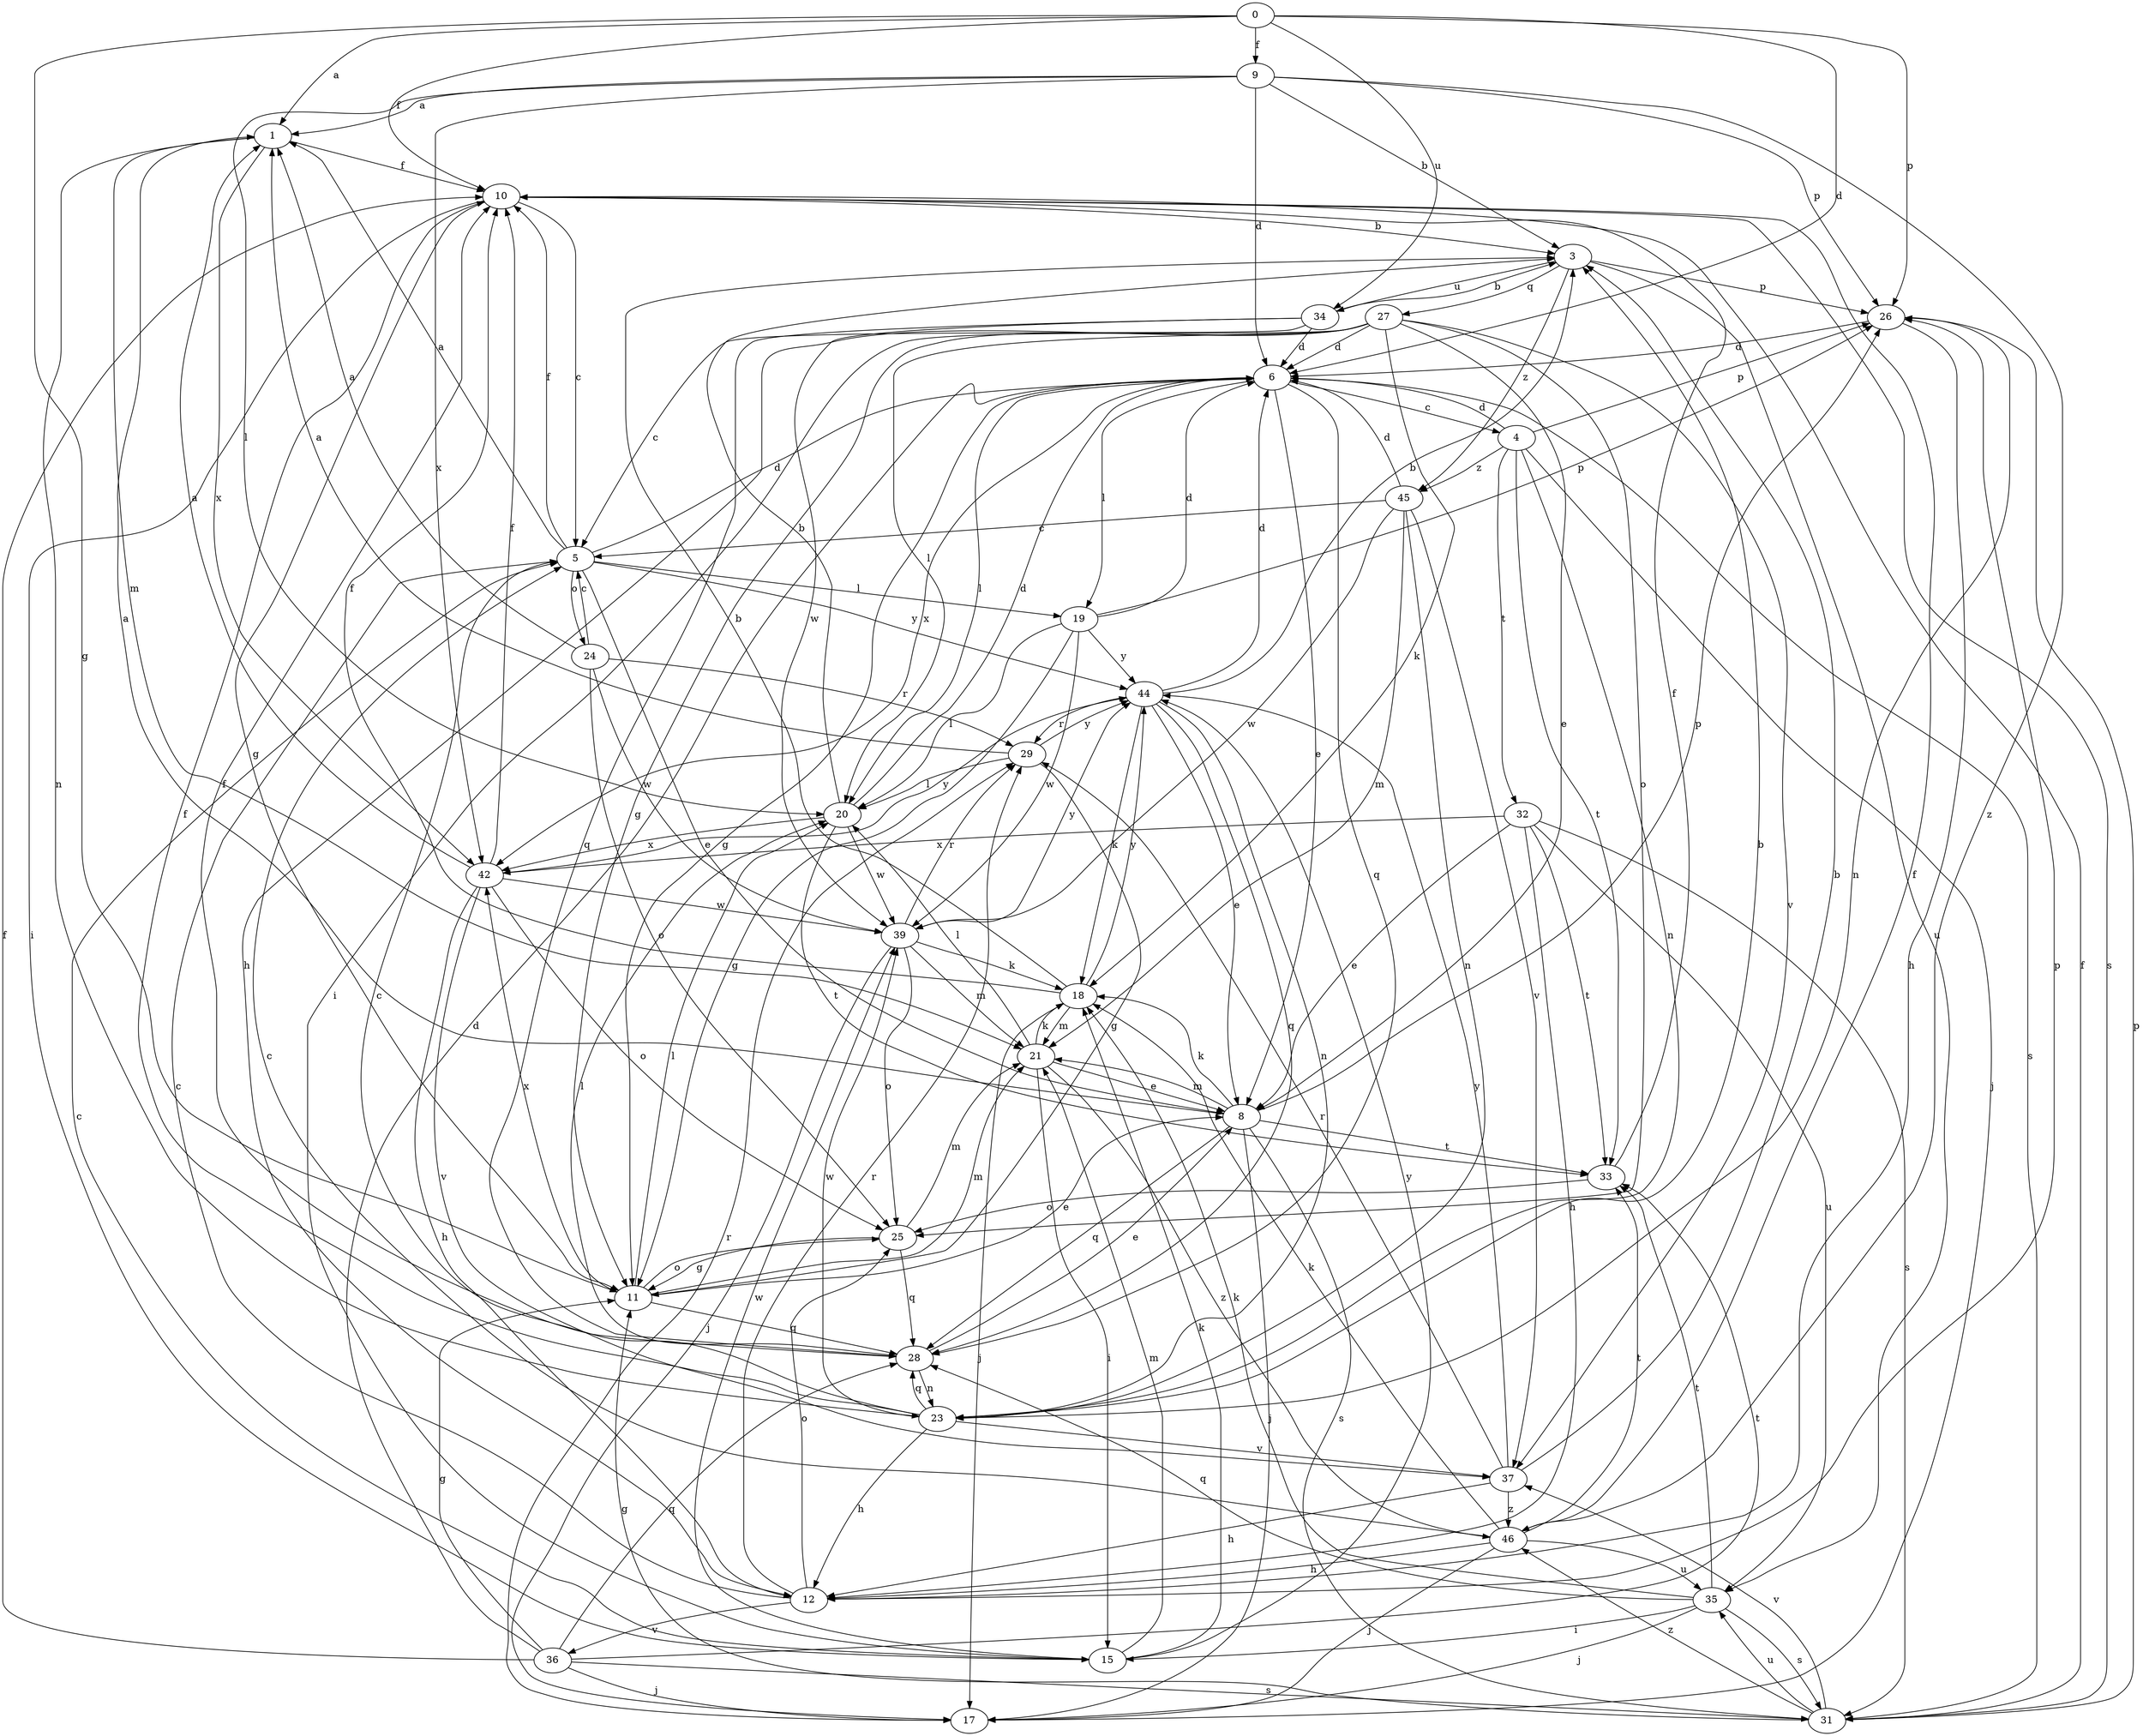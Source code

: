 strict digraph  {
0;
1;
3;
4;
5;
6;
8;
9;
10;
11;
12;
15;
17;
18;
19;
20;
21;
23;
24;
25;
26;
27;
28;
29;
31;
32;
33;
34;
35;
36;
37;
39;
42;
44;
45;
46;
0 -> 1  [label=a];
0 -> 6  [label=d];
0 -> 9  [label=f];
0 -> 10  [label=f];
0 -> 11  [label=g];
0 -> 26  [label=p];
0 -> 34  [label=u];
1 -> 10  [label=f];
1 -> 21  [label=m];
1 -> 23  [label=n];
1 -> 42  [label=x];
3 -> 26  [label=p];
3 -> 27  [label=q];
3 -> 34  [label=u];
3 -> 35  [label=u];
3 -> 45  [label=z];
4 -> 6  [label=d];
4 -> 17  [label=j];
4 -> 23  [label=n];
4 -> 26  [label=p];
4 -> 32  [label=t];
4 -> 33  [label=t];
4 -> 45  [label=z];
5 -> 1  [label=a];
5 -> 6  [label=d];
5 -> 8  [label=e];
5 -> 10  [label=f];
5 -> 19  [label=l];
5 -> 24  [label=o];
5 -> 44  [label=y];
6 -> 4  [label=c];
6 -> 8  [label=e];
6 -> 11  [label=g];
6 -> 19  [label=l];
6 -> 20  [label=l];
6 -> 28  [label=q];
6 -> 31  [label=s];
6 -> 42  [label=x];
8 -> 1  [label=a];
8 -> 17  [label=j];
8 -> 18  [label=k];
8 -> 21  [label=m];
8 -> 26  [label=p];
8 -> 28  [label=q];
8 -> 31  [label=s];
8 -> 33  [label=t];
9 -> 1  [label=a];
9 -> 3  [label=b];
9 -> 6  [label=d];
9 -> 20  [label=l];
9 -> 26  [label=p];
9 -> 42  [label=x];
9 -> 46  [label=z];
10 -> 3  [label=b];
10 -> 5  [label=c];
10 -> 11  [label=g];
10 -> 15  [label=i];
10 -> 31  [label=s];
11 -> 8  [label=e];
11 -> 20  [label=l];
11 -> 21  [label=m];
11 -> 25  [label=o];
11 -> 28  [label=q];
11 -> 42  [label=x];
12 -> 5  [label=c];
12 -> 25  [label=o];
12 -> 26  [label=p];
12 -> 29  [label=r];
12 -> 36  [label=v];
15 -> 5  [label=c];
15 -> 18  [label=k];
15 -> 21  [label=m];
15 -> 39  [label=w];
15 -> 44  [label=y];
17 -> 29  [label=r];
18 -> 3  [label=b];
18 -> 10  [label=f];
18 -> 17  [label=j];
18 -> 21  [label=m];
18 -> 44  [label=y];
19 -> 6  [label=d];
19 -> 11  [label=g];
19 -> 20  [label=l];
19 -> 26  [label=p];
19 -> 39  [label=w];
19 -> 44  [label=y];
20 -> 3  [label=b];
20 -> 6  [label=d];
20 -> 33  [label=t];
20 -> 39  [label=w];
20 -> 42  [label=x];
21 -> 8  [label=e];
21 -> 15  [label=i];
21 -> 18  [label=k];
21 -> 20  [label=l];
21 -> 46  [label=z];
23 -> 3  [label=b];
23 -> 5  [label=c];
23 -> 10  [label=f];
23 -> 12  [label=h];
23 -> 28  [label=q];
23 -> 37  [label=v];
23 -> 39  [label=w];
24 -> 1  [label=a];
24 -> 5  [label=c];
24 -> 25  [label=o];
24 -> 29  [label=r];
24 -> 39  [label=w];
25 -> 11  [label=g];
25 -> 21  [label=m];
25 -> 28  [label=q];
26 -> 6  [label=d];
26 -> 12  [label=h];
26 -> 23  [label=n];
27 -> 6  [label=d];
27 -> 8  [label=e];
27 -> 11  [label=g];
27 -> 12  [label=h];
27 -> 15  [label=i];
27 -> 18  [label=k];
27 -> 20  [label=l];
27 -> 25  [label=o];
27 -> 37  [label=v];
28 -> 8  [label=e];
28 -> 10  [label=f];
28 -> 20  [label=l];
28 -> 23  [label=n];
29 -> 1  [label=a];
29 -> 11  [label=g];
29 -> 20  [label=l];
29 -> 44  [label=y];
31 -> 10  [label=f];
31 -> 11  [label=g];
31 -> 26  [label=p];
31 -> 35  [label=u];
31 -> 37  [label=v];
31 -> 46  [label=z];
32 -> 8  [label=e];
32 -> 12  [label=h];
32 -> 31  [label=s];
32 -> 33  [label=t];
32 -> 35  [label=u];
32 -> 42  [label=x];
33 -> 10  [label=f];
33 -> 25  [label=o];
34 -> 3  [label=b];
34 -> 5  [label=c];
34 -> 6  [label=d];
34 -> 28  [label=q];
34 -> 39  [label=w];
35 -> 15  [label=i];
35 -> 17  [label=j];
35 -> 18  [label=k];
35 -> 28  [label=q];
35 -> 31  [label=s];
35 -> 33  [label=t];
36 -> 6  [label=d];
36 -> 10  [label=f];
36 -> 11  [label=g];
36 -> 17  [label=j];
36 -> 28  [label=q];
36 -> 31  [label=s];
36 -> 33  [label=t];
37 -> 3  [label=b];
37 -> 12  [label=h];
37 -> 29  [label=r];
37 -> 44  [label=y];
37 -> 46  [label=z];
39 -> 17  [label=j];
39 -> 18  [label=k];
39 -> 21  [label=m];
39 -> 25  [label=o];
39 -> 29  [label=r];
39 -> 44  [label=y];
42 -> 1  [label=a];
42 -> 10  [label=f];
42 -> 12  [label=h];
42 -> 25  [label=o];
42 -> 37  [label=v];
42 -> 39  [label=w];
42 -> 44  [label=y];
44 -> 3  [label=b];
44 -> 6  [label=d];
44 -> 8  [label=e];
44 -> 18  [label=k];
44 -> 23  [label=n];
44 -> 28  [label=q];
44 -> 29  [label=r];
45 -> 5  [label=c];
45 -> 6  [label=d];
45 -> 21  [label=m];
45 -> 23  [label=n];
45 -> 37  [label=v];
45 -> 39  [label=w];
46 -> 5  [label=c];
46 -> 10  [label=f];
46 -> 12  [label=h];
46 -> 17  [label=j];
46 -> 18  [label=k];
46 -> 33  [label=t];
46 -> 35  [label=u];
}
